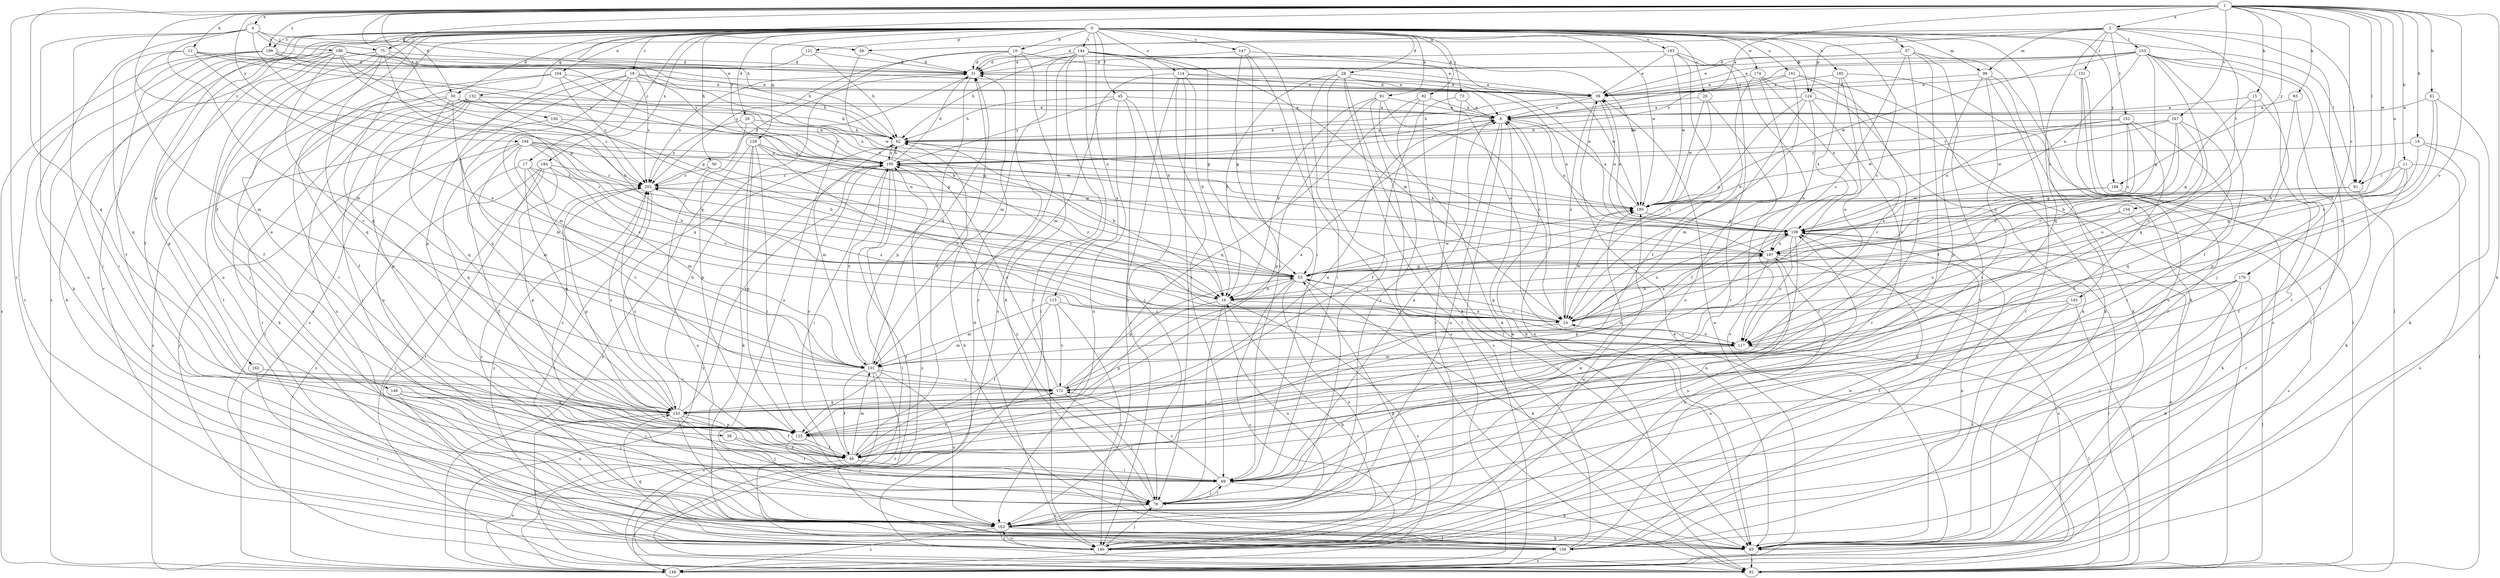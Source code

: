strict digraph  {
0;
1;
2;
4;
8;
10;
11;
12;
14;
15;
16;
17;
18;
20;
24;
28;
29;
30;
31;
38;
39;
45;
46;
49;
53;
56;
57;
61;
62;
69;
73;
75;
78;
81;
82;
83;
85;
91;
92;
99;
101;
104;
109;
114;
115;
117;
121;
124;
125;
129;
132;
133;
140;
144;
145;
147;
148;
149;
150;
151;
152;
153;
154;
156;
161;
162;
163;
167;
170;
172;
174;
180;
183;
184;
185;
186;
187;
188;
194;
195;
199;
202;
0 -> 10  [label=b];
0 -> 17  [label=c];
0 -> 18  [label=c];
0 -> 20  [label=c];
0 -> 24  [label=c];
0 -> 28  [label=d];
0 -> 29  [label=d];
0 -> 30  [label=d];
0 -> 38  [label=e];
0 -> 45  [label=f];
0 -> 46  [label=f];
0 -> 56  [label=h];
0 -> 57  [label=h];
0 -> 69  [label=i];
0 -> 73  [label=j];
0 -> 75  [label=j];
0 -> 81  [label=k];
0 -> 82  [label=k];
0 -> 91  [label=l];
0 -> 99  [label=m];
0 -> 104  [label=n];
0 -> 114  [label=o];
0 -> 115  [label=o];
0 -> 121  [label=p];
0 -> 124  [label=p];
0 -> 129  [label=q];
0 -> 132  [label=q];
0 -> 133  [label=q];
0 -> 140  [label=r];
0 -> 144  [label=s];
0 -> 145  [label=s];
0 -> 147  [label=s];
0 -> 148  [label=s];
0 -> 149  [label=t];
0 -> 161  [label=u];
0 -> 162  [label=u];
0 -> 163  [label=u];
0 -> 174  [label=w];
0 -> 180  [label=w];
0 -> 183  [label=x];
0 -> 184  [label=x];
0 -> 185  [label=x];
0 -> 188  [label=y];
0 -> 199  [label=z];
1 -> 2  [label=a];
1 -> 4  [label=a];
1 -> 8  [label=a];
1 -> 11  [label=b];
1 -> 12  [label=b];
1 -> 14  [label=b];
1 -> 15  [label=b];
1 -> 30  [label=d];
1 -> 61  [label=h];
1 -> 62  [label=h];
1 -> 83  [label=k];
1 -> 85  [label=k];
1 -> 91  [label=l];
1 -> 109  [label=n];
1 -> 117  [label=o];
1 -> 133  [label=q];
1 -> 140  [label=r];
1 -> 150  [label=t];
1 -> 167  [label=v];
1 -> 170  [label=v];
1 -> 180  [label=w];
1 -> 188  [label=y];
1 -> 194  [label=y];
1 -> 195  [label=y];
1 -> 199  [label=z];
1 -> 202  [label=z];
2 -> 31  [label=d];
2 -> 49  [label=g];
2 -> 91  [label=l];
2 -> 99  [label=m];
2 -> 124  [label=p];
2 -> 133  [label=q];
2 -> 151  [label=t];
2 -> 152  [label=t];
2 -> 153  [label=t];
2 -> 154  [label=t];
2 -> 156  [label=t];
4 -> 49  [label=g];
4 -> 53  [label=g];
4 -> 75  [label=j];
4 -> 78  [label=j];
4 -> 85  [label=k];
4 -> 101  [label=m];
4 -> 163  [label=u];
4 -> 186  [label=x];
8 -> 62  [label=h];
8 -> 85  [label=k];
8 -> 109  [label=n];
8 -> 148  [label=s];
8 -> 163  [label=u];
10 -> 31  [label=d];
10 -> 39  [label=e];
10 -> 85  [label=k];
10 -> 133  [label=q];
10 -> 140  [label=r];
10 -> 202  [label=z];
11 -> 46  [label=f];
11 -> 53  [label=g];
11 -> 91  [label=l];
11 -> 109  [label=n];
11 -> 148  [label=s];
12 -> 31  [label=d];
12 -> 39  [label=e];
12 -> 101  [label=m];
12 -> 117  [label=o];
12 -> 133  [label=q];
12 -> 195  [label=y];
14 -> 85  [label=k];
14 -> 92  [label=l];
14 -> 187  [label=x];
14 -> 195  [label=y];
15 -> 8  [label=a];
15 -> 53  [label=g];
15 -> 117  [label=o];
15 -> 125  [label=p];
16 -> 24  [label=c];
16 -> 78  [label=j];
16 -> 125  [label=p];
16 -> 148  [label=s];
16 -> 163  [label=u];
17 -> 24  [label=c];
17 -> 46  [label=f];
17 -> 133  [label=q];
17 -> 172  [label=v];
17 -> 202  [label=z];
18 -> 39  [label=e];
18 -> 62  [label=h];
18 -> 101  [label=m];
18 -> 133  [label=q];
18 -> 148  [label=s];
18 -> 163  [label=u];
18 -> 180  [label=w];
18 -> 202  [label=z];
20 -> 8  [label=a];
20 -> 24  [label=c];
20 -> 148  [label=s];
20 -> 180  [label=w];
24 -> 53  [label=g];
24 -> 101  [label=m];
24 -> 109  [label=n];
24 -> 117  [label=o];
24 -> 180  [label=w];
24 -> 187  [label=x];
24 -> 202  [label=z];
28 -> 16  [label=b];
28 -> 39  [label=e];
28 -> 69  [label=i];
28 -> 78  [label=j];
28 -> 85  [label=k];
28 -> 92  [label=l];
28 -> 187  [label=x];
29 -> 62  [label=h];
29 -> 125  [label=p];
29 -> 195  [label=y];
29 -> 202  [label=z];
30 -> 8  [label=a];
30 -> 53  [label=g];
30 -> 62  [label=h];
30 -> 85  [label=k];
30 -> 101  [label=m];
30 -> 133  [label=q];
30 -> 163  [label=u];
31 -> 39  [label=e];
31 -> 125  [label=p];
31 -> 163  [label=u];
31 -> 202  [label=z];
38 -> 46  [label=f];
38 -> 69  [label=i];
39 -> 8  [label=a];
39 -> 24  [label=c];
39 -> 31  [label=d];
39 -> 62  [label=h];
39 -> 109  [label=n];
45 -> 8  [label=a];
45 -> 62  [label=h];
45 -> 78  [label=j];
45 -> 140  [label=r];
45 -> 163  [label=u];
45 -> 195  [label=y];
46 -> 31  [label=d];
46 -> 69  [label=i];
46 -> 101  [label=m];
46 -> 148  [label=s];
46 -> 172  [label=v];
46 -> 195  [label=y];
46 -> 202  [label=z];
49 -> 16  [label=b];
49 -> 31  [label=d];
53 -> 16  [label=b];
53 -> 85  [label=k];
53 -> 117  [label=o];
53 -> 148  [label=s];
53 -> 163  [label=u];
53 -> 180  [label=w];
53 -> 202  [label=z];
56 -> 24  [label=c];
56 -> 163  [label=u];
56 -> 202  [label=z];
57 -> 24  [label=c];
57 -> 31  [label=d];
57 -> 39  [label=e];
57 -> 46  [label=f];
57 -> 85  [label=k];
57 -> 156  [label=t];
57 -> 172  [label=v];
61 -> 8  [label=a];
61 -> 24  [label=c];
61 -> 85  [label=k];
61 -> 117  [label=o];
62 -> 8  [label=a];
62 -> 16  [label=b];
62 -> 101  [label=m];
62 -> 195  [label=y];
69 -> 8  [label=a];
69 -> 78  [label=j];
69 -> 85  [label=k];
69 -> 172  [label=v];
73 -> 8  [label=a];
73 -> 46  [label=f];
73 -> 140  [label=r];
75 -> 24  [label=c];
75 -> 31  [label=d];
75 -> 46  [label=f];
75 -> 62  [label=h];
75 -> 78  [label=j];
75 -> 133  [label=q];
75 -> 156  [label=t];
78 -> 69  [label=i];
78 -> 109  [label=n];
78 -> 163  [label=u];
78 -> 195  [label=y];
81 -> 8  [label=a];
81 -> 16  [label=b];
81 -> 24  [label=c];
81 -> 85  [label=k];
81 -> 125  [label=p];
81 -> 148  [label=s];
82 -> 8  [label=a];
82 -> 78  [label=j];
82 -> 92  [label=l];
82 -> 133  [label=q];
83 -> 8  [label=a];
83 -> 16  [label=b];
83 -> 156  [label=t];
85 -> 8  [label=a];
85 -> 39  [label=e];
85 -> 62  [label=h];
85 -> 92  [label=l];
85 -> 109  [label=n];
85 -> 133  [label=q];
91 -> 109  [label=n];
91 -> 140  [label=r];
91 -> 180  [label=w];
92 -> 31  [label=d];
92 -> 39  [label=e];
92 -> 109  [label=n];
92 -> 195  [label=y];
99 -> 39  [label=e];
99 -> 69  [label=i];
99 -> 85  [label=k];
99 -> 125  [label=p];
99 -> 140  [label=r];
101 -> 31  [label=d];
101 -> 46  [label=f];
101 -> 148  [label=s];
101 -> 156  [label=t];
101 -> 163  [label=u];
101 -> 172  [label=v];
101 -> 195  [label=y];
104 -> 39  [label=e];
104 -> 46  [label=f];
104 -> 53  [label=g];
104 -> 69  [label=i];
104 -> 202  [label=z];
109 -> 39  [label=e];
109 -> 69  [label=i];
109 -> 117  [label=o];
109 -> 125  [label=p];
109 -> 156  [label=t];
109 -> 187  [label=x];
114 -> 16  [label=b];
114 -> 39  [label=e];
114 -> 69  [label=i];
114 -> 78  [label=j];
114 -> 101  [label=m];
114 -> 163  [label=u];
114 -> 180  [label=w];
115 -> 24  [label=c];
115 -> 46  [label=f];
115 -> 101  [label=m];
115 -> 140  [label=r];
115 -> 172  [label=v];
117 -> 24  [label=c];
117 -> 92  [label=l];
117 -> 101  [label=m];
121 -> 31  [label=d];
121 -> 62  [label=h];
121 -> 125  [label=p];
124 -> 8  [label=a];
124 -> 46  [label=f];
124 -> 53  [label=g];
124 -> 92  [label=l];
124 -> 101  [label=m];
124 -> 140  [label=r];
125 -> 8  [label=a];
125 -> 46  [label=f];
125 -> 78  [label=j];
125 -> 202  [label=z];
129 -> 69  [label=i];
129 -> 85  [label=k];
129 -> 117  [label=o];
129 -> 125  [label=p];
129 -> 148  [label=s];
129 -> 187  [label=x];
129 -> 195  [label=y];
132 -> 8  [label=a];
132 -> 78  [label=j];
132 -> 92  [label=l];
132 -> 125  [label=p];
132 -> 140  [label=r];
132 -> 163  [label=u];
132 -> 202  [label=z];
133 -> 46  [label=f];
133 -> 62  [label=h];
133 -> 78  [label=j];
133 -> 92  [label=l];
133 -> 109  [label=n];
133 -> 125  [label=p];
133 -> 163  [label=u];
133 -> 195  [label=y];
133 -> 202  [label=z];
140 -> 16  [label=b];
140 -> 53  [label=g];
140 -> 78  [label=j];
140 -> 163  [label=u];
140 -> 180  [label=w];
140 -> 187  [label=x];
140 -> 202  [label=z];
144 -> 16  [label=b];
144 -> 24  [label=c];
144 -> 31  [label=d];
144 -> 53  [label=g];
144 -> 62  [label=h];
144 -> 92  [label=l];
144 -> 101  [label=m];
144 -> 109  [label=n];
144 -> 140  [label=r];
144 -> 148  [label=s];
144 -> 180  [label=w];
145 -> 24  [label=c];
145 -> 92  [label=l];
145 -> 156  [label=t];
145 -> 163  [label=u];
147 -> 31  [label=d];
147 -> 53  [label=g];
147 -> 69  [label=i];
147 -> 92  [label=l];
147 -> 117  [label=o];
148 -> 195  [label=y];
149 -> 69  [label=i];
149 -> 78  [label=j];
149 -> 133  [label=q];
149 -> 140  [label=r];
149 -> 163  [label=u];
150 -> 16  [label=b];
150 -> 62  [label=h];
150 -> 148  [label=s];
151 -> 39  [label=e];
151 -> 140  [label=r];
151 -> 148  [label=s];
151 -> 163  [label=u];
152 -> 46  [label=f];
152 -> 53  [label=g];
152 -> 62  [label=h];
152 -> 69  [label=i];
152 -> 109  [label=n];
152 -> 180  [label=w];
152 -> 187  [label=x];
153 -> 31  [label=d];
153 -> 39  [label=e];
153 -> 46  [label=f];
153 -> 53  [label=g];
153 -> 78  [label=j];
153 -> 92  [label=l];
153 -> 109  [label=n];
153 -> 133  [label=q];
153 -> 140  [label=r];
153 -> 180  [label=w];
153 -> 195  [label=y];
154 -> 109  [label=n];
154 -> 117  [label=o];
154 -> 148  [label=s];
156 -> 8  [label=a];
156 -> 109  [label=n];
156 -> 148  [label=s];
161 -> 24  [label=c];
161 -> 39  [label=e];
161 -> 85  [label=k];
161 -> 172  [label=v];
161 -> 195  [label=y];
162 -> 140  [label=r];
162 -> 172  [label=v];
163 -> 85  [label=k];
163 -> 140  [label=r];
163 -> 148  [label=s];
163 -> 156  [label=t];
163 -> 180  [label=w];
163 -> 202  [label=z];
167 -> 16  [label=b];
167 -> 24  [label=c];
167 -> 62  [label=h];
167 -> 117  [label=o];
167 -> 133  [label=q];
167 -> 180  [label=w];
167 -> 195  [label=y];
170 -> 16  [label=b];
170 -> 69  [label=i];
170 -> 78  [label=j];
170 -> 85  [label=k];
170 -> 92  [label=l];
170 -> 125  [label=p];
172 -> 8  [label=a];
172 -> 53  [label=g];
172 -> 78  [label=j];
172 -> 133  [label=q];
172 -> 195  [label=y];
174 -> 16  [label=b];
174 -> 39  [label=e];
174 -> 85  [label=k];
174 -> 109  [label=n];
174 -> 163  [label=u];
180 -> 8  [label=a];
180 -> 109  [label=n];
180 -> 195  [label=y];
183 -> 31  [label=d];
183 -> 39  [label=e];
183 -> 46  [label=f];
183 -> 117  [label=o];
183 -> 140  [label=r];
183 -> 180  [label=w];
184 -> 92  [label=l];
184 -> 101  [label=m];
184 -> 125  [label=p];
184 -> 148  [label=s];
184 -> 156  [label=t];
184 -> 202  [label=z];
185 -> 39  [label=e];
185 -> 92  [label=l];
185 -> 117  [label=o];
185 -> 172  [label=v];
185 -> 187  [label=x];
186 -> 8  [label=a];
186 -> 16  [label=b];
186 -> 31  [label=d];
186 -> 53  [label=g];
186 -> 69  [label=i];
186 -> 85  [label=k];
186 -> 125  [label=p];
186 -> 172  [label=v];
186 -> 195  [label=y];
187 -> 53  [label=g];
187 -> 62  [label=h];
187 -> 69  [label=i];
187 -> 92  [label=l];
187 -> 148  [label=s];
187 -> 163  [label=u];
188 -> 85  [label=k];
188 -> 180  [label=w];
188 -> 187  [label=x];
194 -> 16  [label=b];
194 -> 24  [label=c];
194 -> 53  [label=g];
194 -> 101  [label=m];
194 -> 109  [label=n];
194 -> 133  [label=q];
194 -> 140  [label=r];
194 -> 180  [label=w];
194 -> 195  [label=y];
195 -> 31  [label=d];
195 -> 62  [label=h];
195 -> 69  [label=i];
195 -> 92  [label=l];
195 -> 156  [label=t];
195 -> 202  [label=z];
199 -> 31  [label=d];
199 -> 46  [label=f];
199 -> 109  [label=n];
199 -> 140  [label=r];
199 -> 148  [label=s];
199 -> 187  [label=x];
202 -> 31  [label=d];
202 -> 125  [label=p];
202 -> 156  [label=t];
202 -> 180  [label=w];
}
